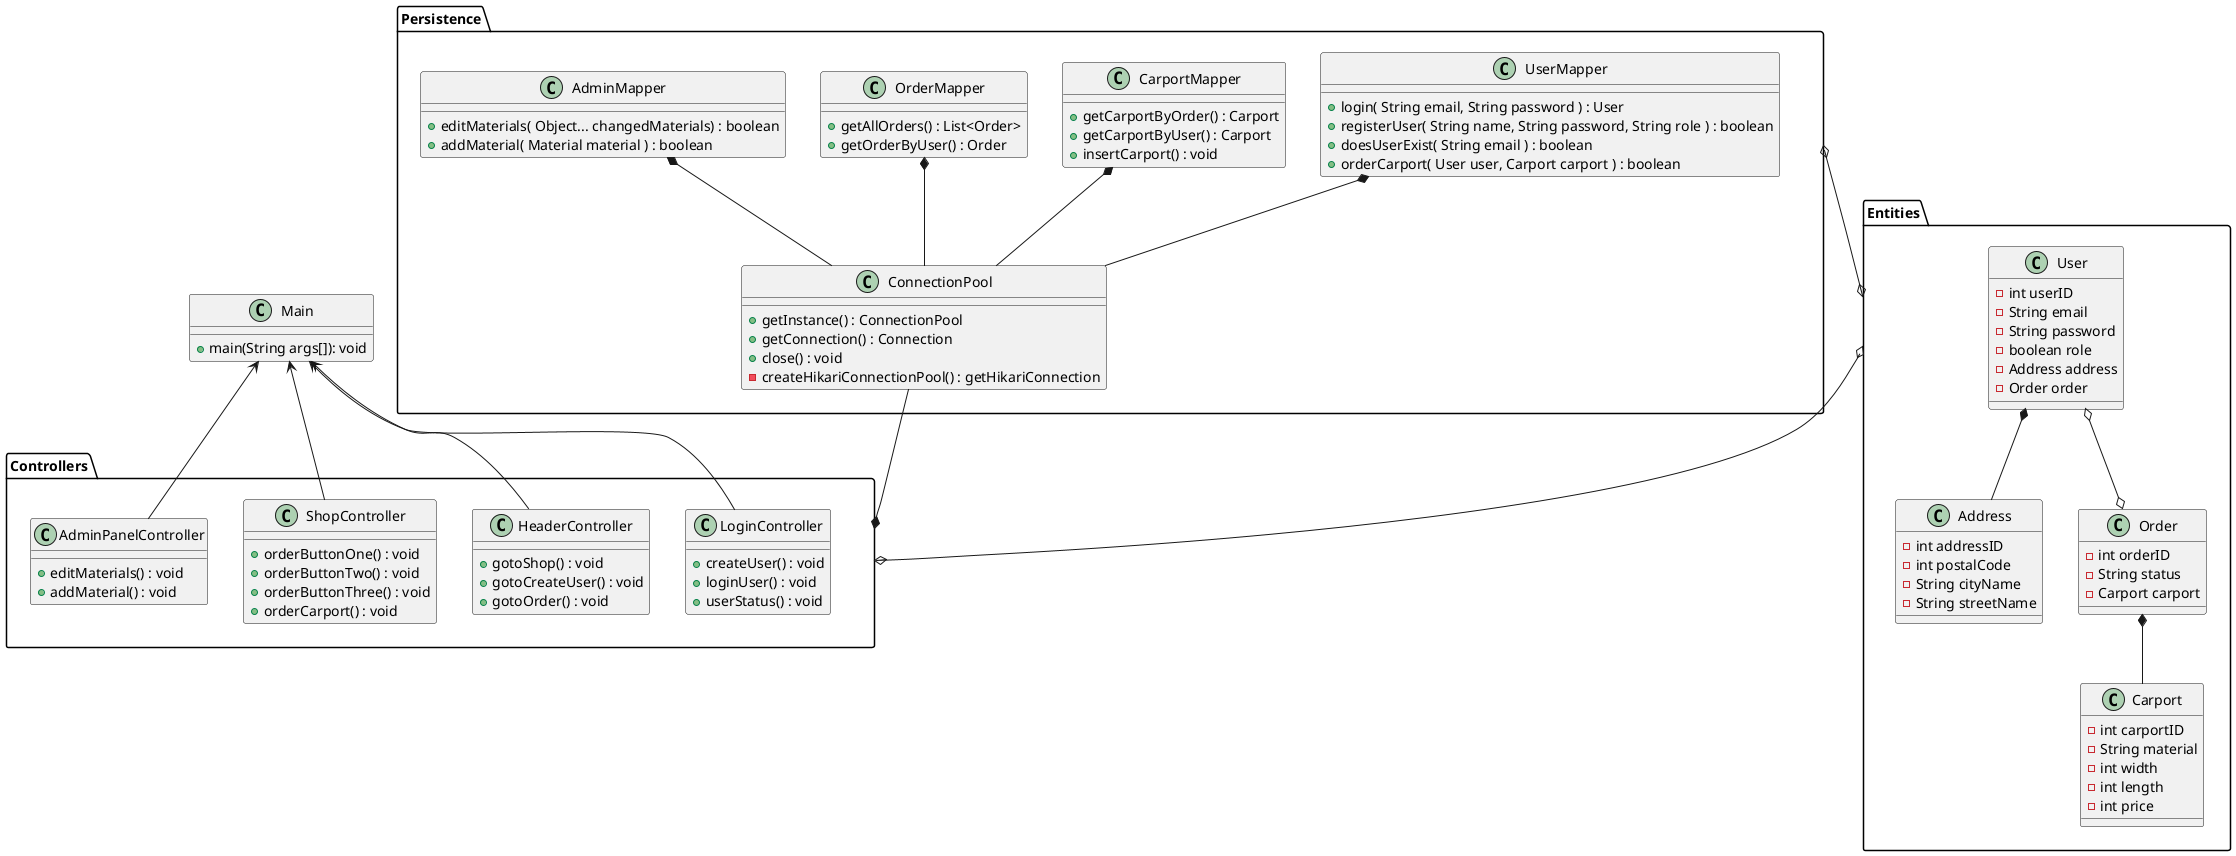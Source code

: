 @startuml
'https://plantuml.com/class-diagram

'entities
Entities.User *-- Entities.Address
Entities.Order *-- Entities.Carport
Entities.User o--o Entities.Order


'persistence
Persistence.UserMapper *-- Persistence.ConnectionPool
Persistence.CarportMapper *-- Persistence.ConnectionPool
Persistence.OrderMapper *-- Persistence.ConnectionPool
Persistence.AdminMapper *-- Persistence.ConnectionPool
Controllers *-- Persistence.ConnectionPool
Entities o--o Controllers
Persistence o--o Entities

'Main connections
Main <-- Controllers.LoginController
Main <-- Controllers.HeaderController
Main <-- Controllers.ShopController
Main <-- Controllers.AdminPanelController

class Main {
+main(String args[]): void
}

package Entities {
class Carport {
-int carportID
-String material
-int width
-int length
-int price
}

class User {
-int userID
-String email
-String password
-boolean role
-Address address
-Order order
}

class Address {
-int addressID
-int postalCode
-String cityName
-String streetName
}

class Order {
-int orderID
-String status
-Carport carport
}
}

package Persistence {
class ConnectionPool {
+getInstance() : ConnectionPool
+getConnection() : Connection
+close() : void
-createHikariConnectionPool() : getHikariConnection
}

class CarportMapper {
+getCarportByOrder() : Carport
+getCarportByUser() : Carport
+insertCarport() : void
}

class UserMapper {
+login( String email, String password ) : User
+registerUser( String name, String password, String role ) : boolean
+doesUserExist( String email ) : boolean
+orderCarport( User user, Carport carport ) : boolean
}

class OrderMapper {
+getAllOrders() : List<Order>
+getOrderByUser() : Order
}

class AdminMapper {
+editMaterials( Object... changedMaterials) : boolean
+addMaterial( Material material ) : boolean
}
}

package Controllers {
class LoginController {
+createUser() : void
+loginUser() : void
+userStatus() : void
}

class ShopController {
+orderButtonOne() : void
+orderButtonTwo() : void
+orderButtonThree() : void
+orderCarport() : void
}

class HeaderController {
+gotoShop() : void
+gotoCreateUser() : void
+gotoOrder() : void
}

class AdminPanelController {
+editMaterials() : void
+addMaterial() : void

}
}


@enduml